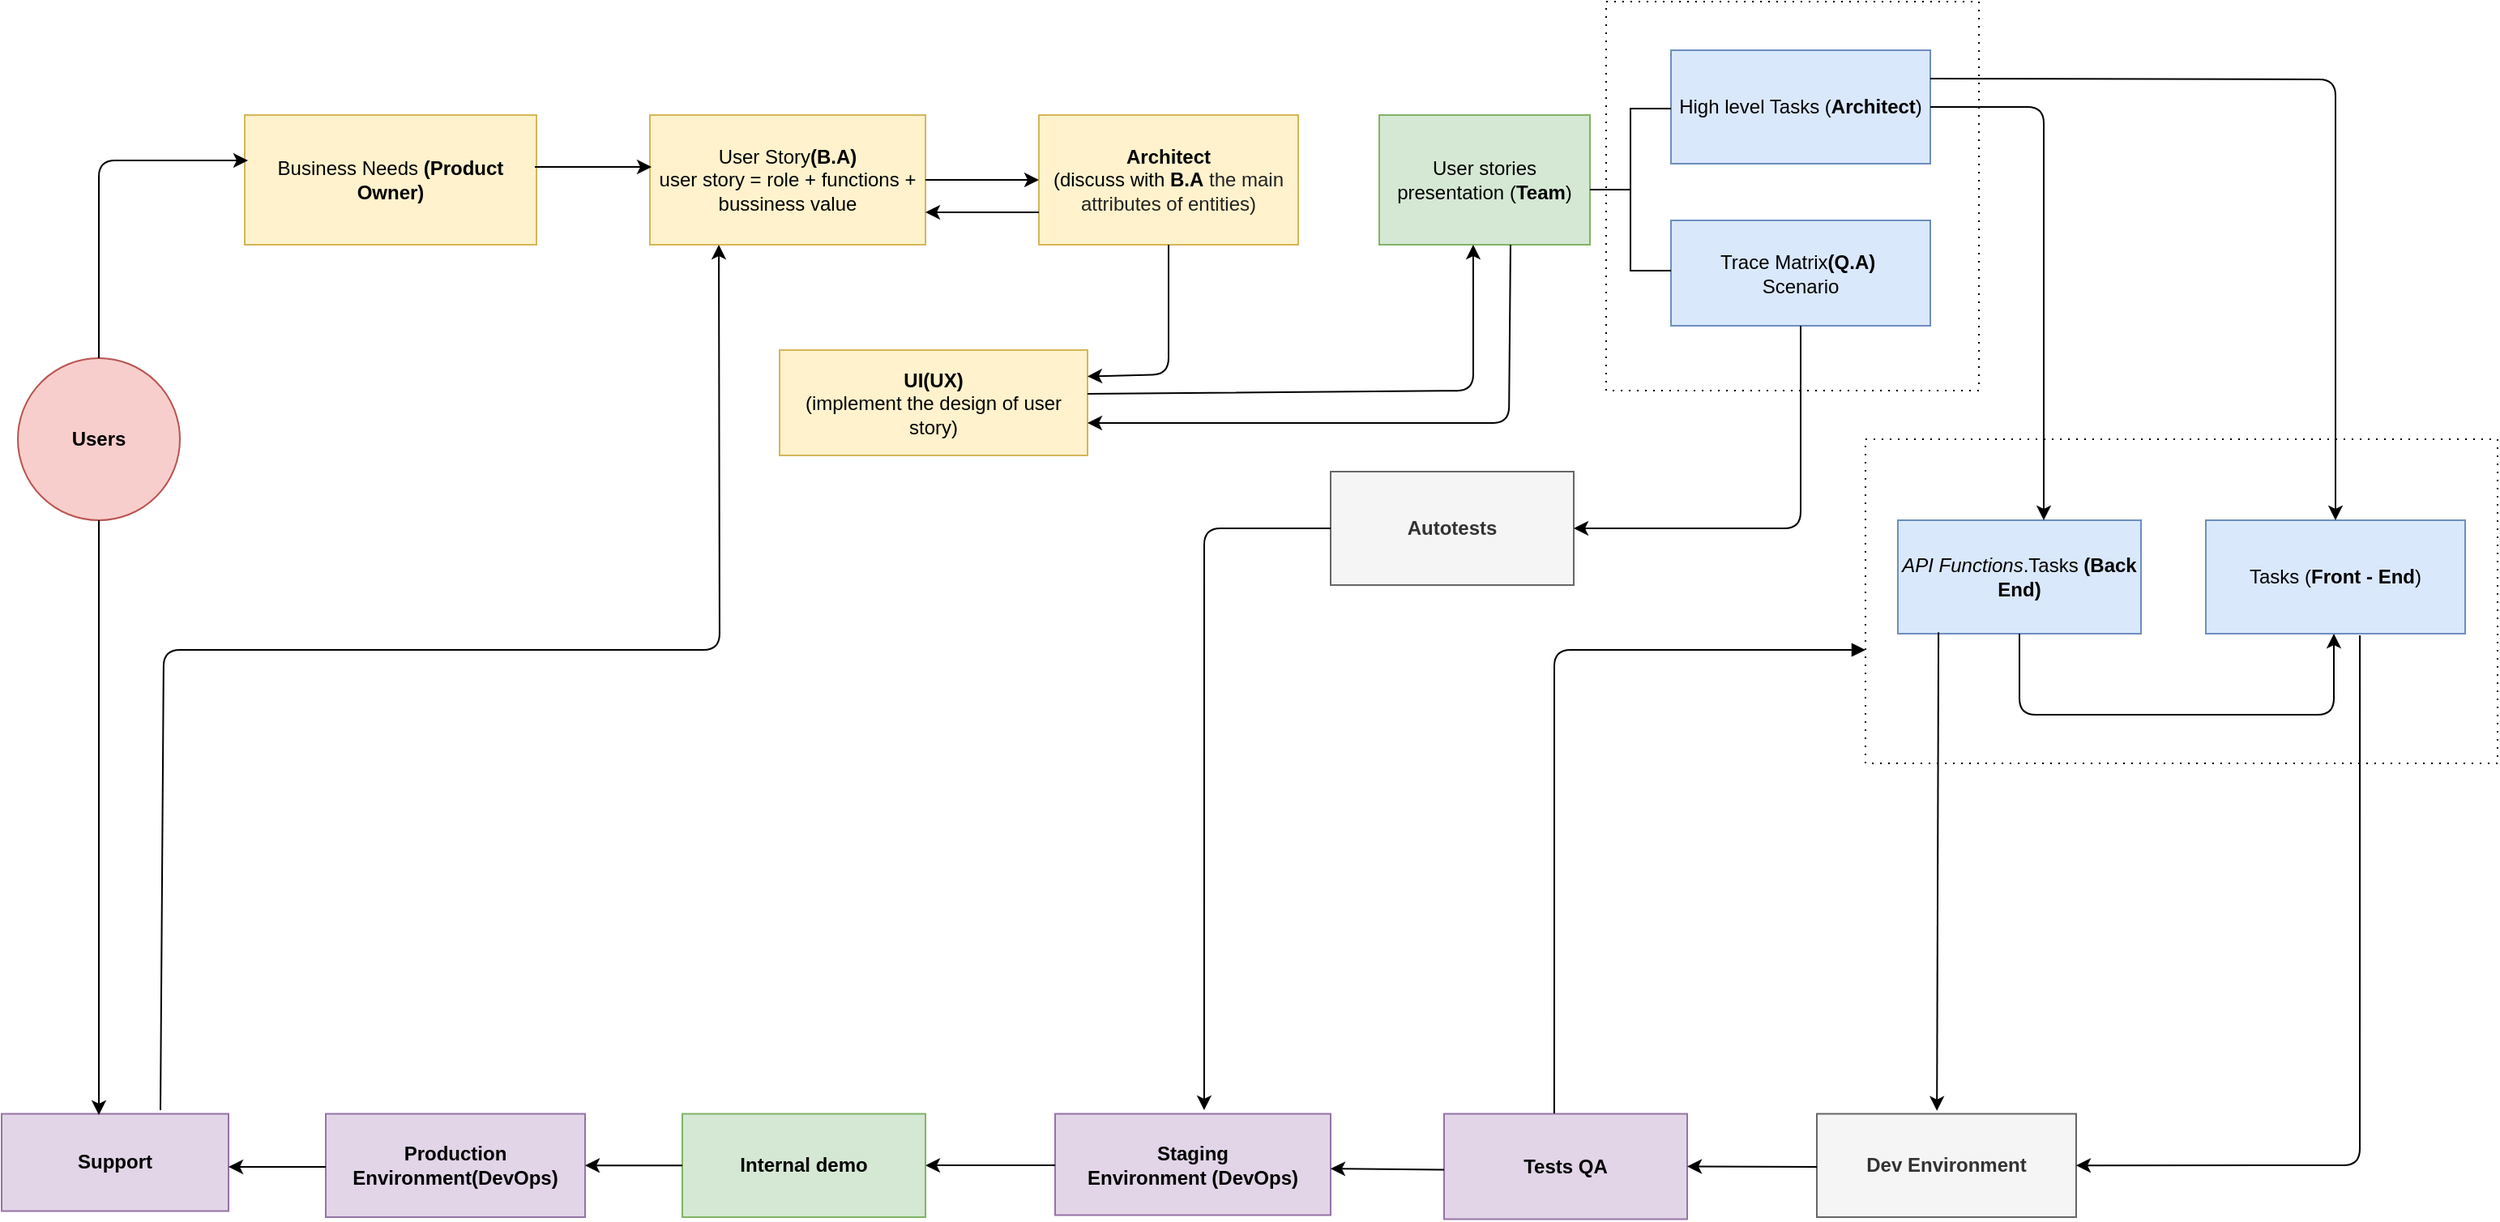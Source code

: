 <mxfile version="12.9.6" type="github">
  <diagram id="qQWEQSTCm0qtHGcmOT5K" name="Page-1">
    <mxGraphModel dx="2013" dy="614" grid="1" gridSize="10" guides="1" tooltips="1" connect="1" arrows="1" fold="1" page="1" pageScale="1" pageWidth="827" pageHeight="1169" math="0" shadow="0">
      <root>
        <mxCell id="0" />
        <mxCell id="1" parent="0" />
        <mxCell id="Z-Pt8cAtSP0C5vZMUfO4-17" value="" style="shape=ext;rounded=0;html=1;whiteSpace=wrap;dashed=1;dashPattern=1 4;" vertex="1" parent="1">
          <mxGeometry x="430" y="430" width="390" height="200" as="geometry" />
        </mxCell>
        <mxCell id="Z-Pt8cAtSP0C5vZMUfO4-9" value="" style="shape=ext;rounded=0;html=1;whiteSpace=wrap;dashed=1;dashPattern=1 4;" vertex="1" parent="1">
          <mxGeometry x="270" y="160" width="230" height="240" as="geometry" />
        </mxCell>
        <mxCell id="fKSy154ImKtxsts-Qh9P-3" value="Business Needs &lt;b&gt;(Product Owner)&lt;/b&gt;" style="rounded=0;whiteSpace=wrap;html=1;fillColor=#fff2cc;strokeColor=#d6b656;" parent="1" vertex="1">
          <mxGeometry x="-570" y="230" width="180" height="80" as="geometry" />
        </mxCell>
        <mxCell id="fKSy154ImKtxsts-Qh9P-4" value="&lt;b&gt;Users&lt;/b&gt;" style="ellipse;whiteSpace=wrap;html=1;aspect=fixed;fillColor=#f8cecc;strokeColor=#b85450;" parent="1" vertex="1">
          <mxGeometry x="-710" y="380" width="100" height="100" as="geometry" />
        </mxCell>
        <mxCell id="fKSy154ImKtxsts-Qh9P-5" value="User Story&lt;b&gt;(B.A)&lt;/b&gt;&lt;br&gt;user story = role + functions + bussiness value" style="rounded=0;whiteSpace=wrap;html=1;fillColor=#fff2cc;strokeColor=#d6b656;" parent="1" vertex="1">
          <mxGeometry x="-320" y="230" width="170" height="80" as="geometry" />
        </mxCell>
        <mxCell id="fKSy154ImKtxsts-Qh9P-6" value="Trace Matrix&lt;b&gt;(Q.A)&lt;/b&gt;&amp;nbsp;&lt;br&gt;Scenario" style="rounded=0;whiteSpace=wrap;html=1;fillColor=#dae8fc;strokeColor=#6c8ebf;" parent="1" vertex="1">
          <mxGeometry x="310" y="295" width="160" height="65" as="geometry" />
        </mxCell>
        <mxCell id="fKSy154ImKtxsts-Qh9P-7" value="&lt;i&gt;API Functions&lt;/i&gt;.Tasks&amp;nbsp;&lt;b&gt;(Back End)&lt;/b&gt;" style="rounded=0;whiteSpace=wrap;html=1;fillColor=#dae8fc;strokeColor=#6c8ebf;" parent="1" vertex="1">
          <mxGeometry x="450" y="480" width="150" height="70" as="geometry" />
        </mxCell>
        <mxCell id="fKSy154ImKtxsts-Qh9P-8" value="&lt;b&gt;Architect&lt;/b&gt;&lt;br&gt;(discuss with&lt;b&gt; B.A&amp;nbsp;&lt;/b&gt;&lt;span style=&quot;color: rgb(34 , 34 , 34) ; font-family: inherit ; text-align: left ; white-space: pre-wrap&quot;&gt;&lt;font style=&quot;font-size: 12px&quot;&gt;the main attributes of entities)&lt;/font&gt;&lt;/span&gt;" style="rounded=0;whiteSpace=wrap;html=1;fillColor=#fff2cc;strokeColor=#d6b656;" parent="1" vertex="1">
          <mxGeometry x="-80" y="230" width="160" height="80" as="geometry" />
        </mxCell>
        <mxCell id="fKSy154ImKtxsts-Qh9P-9" value="Tasks (&lt;b&gt;Front - End&lt;/b&gt;)" style="rounded=0;whiteSpace=wrap;html=1;fillColor=#dae8fc;strokeColor=#6c8ebf;" parent="1" vertex="1">
          <mxGeometry x="640" y="480" width="160" height="70" as="geometry" />
        </mxCell>
        <mxCell id="fKSy154ImKtxsts-Qh9P-11" value="High level Tasks (&lt;b&gt;Architect&lt;/b&gt;)" style="rounded=0;whiteSpace=wrap;html=1;fillColor=#dae8fc;strokeColor=#6c8ebf;" parent="1" vertex="1">
          <mxGeometry x="310" y="190" width="160" height="70" as="geometry" />
        </mxCell>
        <mxCell id="8IddTJkrh0bzfAvgI1gN-1" value="&lt;b&gt;UI(UX)&lt;/b&gt;&lt;br&gt;(implement the design of user story)" style="rounded=0;whiteSpace=wrap;html=1;fillColor=#fff2cc;strokeColor=#d6b656;" parent="1" vertex="1">
          <mxGeometry x="-240" y="375" width="190" height="65" as="geometry" />
        </mxCell>
        <mxCell id="8IddTJkrh0bzfAvgI1gN-2" value="&lt;b&gt;Autotests&lt;/b&gt;" style="rounded=0;whiteSpace=wrap;html=1;fillColor=#f5f5f5;strokeColor=#666666;fontColor=#333333;" parent="1" vertex="1">
          <mxGeometry x="100" y="450" width="150" height="70" as="geometry" />
        </mxCell>
        <mxCell id="8IddTJkrh0bzfAvgI1gN-3" value="&lt;b&gt;Dev Environment&lt;/b&gt;" style="rounded=0;whiteSpace=wrap;html=1;fillColor=#f5f5f5;strokeColor=#666666;fontColor=#333333;" parent="1" vertex="1">
          <mxGeometry x="400" y="846.25" width="160" height="63.75" as="geometry" />
        </mxCell>
        <mxCell id="8IddTJkrh0bzfAvgI1gN-4" value="&lt;b&gt;Tests QA&lt;/b&gt;" style="rounded=0;whiteSpace=wrap;html=1;fillColor=#e1d5e7;strokeColor=#9673a6;" parent="1" vertex="1">
          <mxGeometry x="170" y="846.25" width="150" height="65" as="geometry" />
        </mxCell>
        <mxCell id="8IddTJkrh0bzfAvgI1gN-5" value="&lt;b&gt;Staging Environment&amp;nbsp;(DevOps)&lt;/b&gt;" style="rounded=0;whiteSpace=wrap;html=1;fillColor=#e1d5e7;strokeColor=#9673a6;" parent="1" vertex="1">
          <mxGeometry x="-70" y="846.25" width="170" height="62.5" as="geometry" />
        </mxCell>
        <mxCell id="8IddTJkrh0bzfAvgI1gN-6" value="&lt;b&gt;Support&lt;/b&gt;" style="rounded=0;whiteSpace=wrap;html=1;fillColor=#e1d5e7;strokeColor=#9673a6;" parent="1" vertex="1">
          <mxGeometry x="-720" y="846.25" width="140" height="60" as="geometry" />
        </mxCell>
        <mxCell id="8IddTJkrh0bzfAvgI1gN-9" value="" style="endArrow=classic;html=1;exitX=0.5;exitY=1;exitDx=0;exitDy=0;" parent="1" source="fKSy154ImKtxsts-Qh9P-4" edge="1">
          <mxGeometry width="50" height="50" relative="1" as="geometry">
            <mxPoint x="-660" y="500" as="sourcePoint" />
            <mxPoint x="-660" y="847" as="targetPoint" />
            <Array as="points">
              <mxPoint x="-660" y="680" />
            </Array>
          </mxGeometry>
        </mxCell>
        <mxCell id="8IddTJkrh0bzfAvgI1gN-10" value="" style="endArrow=classic;html=1;exitX=0.5;exitY=0;exitDx=0;exitDy=0;entryX=0.011;entryY=0.35;entryDx=0;entryDy=0;entryPerimeter=0;" parent="1" source="fKSy154ImKtxsts-Qh9P-4" target="fKSy154ImKtxsts-Qh9P-3" edge="1">
          <mxGeometry width="50" height="50" relative="1" as="geometry">
            <mxPoint x="-680" y="310" as="sourcePoint" />
            <mxPoint x="-630" y="260" as="targetPoint" />
            <Array as="points">
              <mxPoint x="-660" y="258" />
            </Array>
          </mxGeometry>
        </mxCell>
        <mxCell id="8IddTJkrh0bzfAvgI1gN-16" value="" style="endArrow=classic;html=1;entryX=0.006;entryY=0.4;entryDx=0;entryDy=0;entryPerimeter=0;" parent="1" target="fKSy154ImKtxsts-Qh9P-5" edge="1">
          <mxGeometry width="50" height="50" relative="1" as="geometry">
            <mxPoint x="-391" y="262" as="sourcePoint" />
            <mxPoint x="-320" y="250" as="targetPoint" />
          </mxGeometry>
        </mxCell>
        <mxCell id="8IddTJkrh0bzfAvgI1gN-21" value="" style="endArrow=classic;html=1;exitX=1;exitY=0.25;exitDx=0;exitDy=0;entryX=0.5;entryY=0;entryDx=0;entryDy=0;" parent="1" source="fKSy154ImKtxsts-Qh9P-11" target="fKSy154ImKtxsts-Qh9P-9" edge="1">
          <mxGeometry width="50" height="50" relative="1" as="geometry">
            <mxPoint x="480" y="930" as="sourcePoint" />
            <mxPoint x="750" y="380" as="targetPoint" />
            <Array as="points">
              <mxPoint x="720" y="208" />
            </Array>
          </mxGeometry>
        </mxCell>
        <mxCell id="8IddTJkrh0bzfAvgI1gN-22" value="" style="endArrow=classic;html=1;exitX=0.5;exitY=1;exitDx=0;exitDy=0;" parent="1" source="fKSy154ImKtxsts-Qh9P-7" edge="1">
          <mxGeometry width="50" height="50" relative="1" as="geometry">
            <mxPoint x="240" y="880" as="sourcePoint" />
            <mxPoint x="719" y="550" as="targetPoint" />
            <Array as="points">
              <mxPoint x="525" y="600" />
              <mxPoint x="719" y="600" />
            </Array>
          </mxGeometry>
        </mxCell>
        <mxCell id="8IddTJkrh0bzfAvgI1gN-24" value="" style="endArrow=classic;html=1;exitX=0.594;exitY=1.014;exitDx=0;exitDy=0;entryX=1;entryY=0.5;entryDx=0;entryDy=0;exitPerimeter=0;" parent="1" source="fKSy154ImKtxsts-Qh9P-9" target="8IddTJkrh0bzfAvgI1gN-3" edge="1">
          <mxGeometry width="50" height="50" relative="1" as="geometry">
            <mxPoint x="727" y="790" as="sourcePoint" />
            <mxPoint x="369.04" y="1132.98" as="targetPoint" />
            <Array as="points">
              <mxPoint x="735" y="878" />
            </Array>
          </mxGeometry>
        </mxCell>
        <mxCell id="8IddTJkrh0bzfAvgI1gN-29" value="" style="endArrow=classic;html=1;" parent="1" edge="1" target="aM0OHVYoXIlKOnUdLLZK-1">
          <mxGeometry width="50" height="50" relative="1" as="geometry">
            <mxPoint x="-70" y="878" as="sourcePoint" />
            <mxPoint x="-240" y="680" as="targetPoint" />
          </mxGeometry>
        </mxCell>
        <mxCell id="TtxxNndmk1KwIUQQzR9P-2" value="" style="endArrow=classic;html=1;exitX=0.5;exitY=1;exitDx=0;exitDy=0;entryX=1;entryY=0.25;entryDx=0;entryDy=0;" parent="1" source="fKSy154ImKtxsts-Qh9P-8" edge="1" target="8IddTJkrh0bzfAvgI1gN-1">
          <mxGeometry width="50" height="50" relative="1" as="geometry">
            <mxPoint x="-60" y="420" as="sourcePoint" />
            <mxPoint x="-148" y="390" as="targetPoint" />
            <Array as="points">
              <mxPoint y="390" />
            </Array>
          </mxGeometry>
        </mxCell>
        <mxCell id="TtxxNndmk1KwIUQQzR9P-4" value="" style="endArrow=classic;html=1;exitX=1;exitY=0.5;exitDx=0;exitDy=0;entryX=0;entryY=0.5;entryDx=0;entryDy=0;" parent="1" source="fKSy154ImKtxsts-Qh9P-5" target="fKSy154ImKtxsts-Qh9P-8" edge="1">
          <mxGeometry width="50" height="50" relative="1" as="geometry">
            <mxPoint x="-130" y="290" as="sourcePoint" />
            <mxPoint x="-80" y="240" as="targetPoint" />
          </mxGeometry>
        </mxCell>
        <mxCell id="aM0OHVYoXIlKOnUdLLZK-1" value="&lt;b&gt;Internal demo&lt;/b&gt;" style="rounded=0;whiteSpace=wrap;html=1;fillColor=#d5e8d4;strokeColor=#82b366;" parent="1" vertex="1">
          <mxGeometry x="-300" y="846.25" width="150" height="63.75" as="geometry" />
        </mxCell>
        <mxCell id="aM0OHVYoXIlKOnUdLLZK-2" value="" style="endArrow=classic;html=1;entryX=0.463;entryY=-0.029;entryDx=0;entryDy=0;entryPerimeter=0;exitX=0.167;exitY=0.988;exitDx=0;exitDy=0;exitPerimeter=0;" parent="1" target="8IddTJkrh0bzfAvgI1gN-3" edge="1" source="fKSy154ImKtxsts-Qh9P-7">
          <mxGeometry width="50" height="50" relative="1" as="geometry">
            <mxPoint x="300" y="760" as="sourcePoint" />
            <mxPoint x="300.08" y="1090" as="targetPoint" />
          </mxGeometry>
        </mxCell>
        <mxCell id="aM0OHVYoXIlKOnUdLLZK-4" value="User stories presentation (&lt;b&gt;Team&lt;/b&gt;)" style="rounded=0;whiteSpace=wrap;html=1;fillColor=#d5e8d4;strokeColor=#82b366;" parent="1" vertex="1">
          <mxGeometry x="130" y="230" width="130" height="80" as="geometry" />
        </mxCell>
        <mxCell id="aM0OHVYoXIlKOnUdLLZK-5" value="" style="endArrow=classic;html=1;entryX=0.446;entryY=1;entryDx=0;entryDy=0;entryPerimeter=0;exitX=1;exitY=0.415;exitDx=0;exitDy=0;exitPerimeter=0;" parent="1" source="8IddTJkrh0bzfAvgI1gN-1" target="aM0OHVYoXIlKOnUdLLZK-4" edge="1">
          <mxGeometry width="50" height="50" relative="1" as="geometry">
            <mxPoint x="-50" y="410" as="sourcePoint" />
            <mxPoint x="140" y="170" as="targetPoint" />
            <Array as="points">
              <mxPoint x="188" y="400" />
            </Array>
          </mxGeometry>
        </mxCell>
        <mxCell id="Z-Pt8cAtSP0C5vZMUfO4-1" value="" style="endArrow=classic;html=1;exitX=0;exitY=0.75;exitDx=0;exitDy=0;entryX=1;entryY=0.75;entryDx=0;entryDy=0;" edge="1" parent="1" source="fKSy154ImKtxsts-Qh9P-8" target="fKSy154ImKtxsts-Qh9P-5">
          <mxGeometry width="50" height="50" relative="1" as="geometry">
            <mxPoint x="-140" y="350" as="sourcePoint" />
            <mxPoint x="-90" y="300" as="targetPoint" />
          </mxGeometry>
        </mxCell>
        <mxCell id="Z-Pt8cAtSP0C5vZMUfO4-6" style="edgeStyle=orthogonalEdgeStyle;rounded=0;orthogonalLoop=1;jettySize=auto;html=1;exitX=1;exitY=0;exitDx=0;exitDy=0;exitPerimeter=0;" edge="1" parent="1" source="Z-Pt8cAtSP0C5vZMUfO4-4" target="fKSy154ImKtxsts-Qh9P-11">
          <mxGeometry relative="1" as="geometry">
            <mxPoint x="450" y="230" as="targetPoint" />
            <Array as="points">
              <mxPoint x="310" y="225" />
            </Array>
          </mxGeometry>
        </mxCell>
        <mxCell id="Z-Pt8cAtSP0C5vZMUfO4-4" value="" style="strokeWidth=1;html=1;shape=mxgraph.flowchart.annotation_2;align=left;labelPosition=right;pointerEvents=1;" vertex="1" parent="1">
          <mxGeometry x="260" y="226" width="50" height="100" as="geometry" />
        </mxCell>
        <mxCell id="Z-Pt8cAtSP0C5vZMUfO4-8" value="" style="endArrow=classic;html=1;entryX=0.541;entryY=-0.036;entryDx=0;entryDy=0;entryPerimeter=0;exitX=0;exitY=0.5;exitDx=0;exitDy=0;" edge="1" parent="1" source="8IddTJkrh0bzfAvgI1gN-2" target="8IddTJkrh0bzfAvgI1gN-5">
          <mxGeometry width="50" height="50" relative="1" as="geometry">
            <mxPoint x="98" y="570" as="sourcePoint" />
            <mxPoint x="190" y="560" as="targetPoint" />
            <Array as="points">
              <mxPoint x="22" y="485" />
            </Array>
          </mxGeometry>
        </mxCell>
        <mxCell id="Z-Pt8cAtSP0C5vZMUfO4-10" value="" style="endArrow=classic;html=1;exitX=0.5;exitY=1;exitDx=0;exitDy=0;entryX=1;entryY=0.5;entryDx=0;entryDy=0;" edge="1" parent="1" source="fKSy154ImKtxsts-Qh9P-6" target="8IddTJkrh0bzfAvgI1gN-2">
          <mxGeometry width="50" height="50" relative="1" as="geometry">
            <mxPoint x="250" y="500" as="sourcePoint" />
            <mxPoint x="253" y="570" as="targetPoint" />
            <Array as="points">
              <mxPoint x="390" y="485" />
            </Array>
          </mxGeometry>
        </mxCell>
        <mxCell id="Z-Pt8cAtSP0C5vZMUfO4-13" value="" style="endArrow=classic;html=1;entryX=0.25;entryY=1;entryDx=0;entryDy=0;exitX=0.7;exitY=-0.037;exitDx=0;exitDy=0;exitPerimeter=0;" edge="1" parent="1" source="8IddTJkrh0bzfAvgI1gN-6" target="fKSy154ImKtxsts-Qh9P-5">
          <mxGeometry width="50" height="50" relative="1" as="geometry">
            <mxPoint x="-620" y="840" as="sourcePoint" />
            <mxPoint x="-400" y="410" as="targetPoint" />
            <Array as="points">
              <mxPoint x="-620" y="560" />
              <mxPoint x="-277" y="560" />
            </Array>
          </mxGeometry>
        </mxCell>
        <mxCell id="Z-Pt8cAtSP0C5vZMUfO4-14" value="&lt;b&gt;Production Environment(DevOps)&lt;/b&gt;" style="rounded=0;whiteSpace=wrap;html=1;fillColor=#e1d5e7;strokeColor=#9673a6;" vertex="1" parent="1">
          <mxGeometry x="-520" y="846.25" width="160" height="63.75" as="geometry" />
        </mxCell>
        <mxCell id="Z-Pt8cAtSP0C5vZMUfO4-16" value="" style="endArrow=classic;html=1;exitX=1;exitY=0.5;exitDx=0;exitDy=0;entryX=0.6;entryY=0;entryDx=0;entryDy=0;entryPerimeter=0;" edge="1" parent="1" source="fKSy154ImKtxsts-Qh9P-11" target="fKSy154ImKtxsts-Qh9P-7">
          <mxGeometry width="50" height="50" relative="1" as="geometry">
            <mxPoint x="540" y="340" as="sourcePoint" />
            <mxPoint x="540" y="440" as="targetPoint" />
            <Array as="points">
              <mxPoint x="540" y="225" />
            </Array>
          </mxGeometry>
        </mxCell>
        <mxCell id="Z-Pt8cAtSP0C5vZMUfO4-19" value="" style="endArrow=block;endFill=1;endSize=6;html=1;strokeWidth=1;exitX=0.453;exitY=-0.004;exitDx=0;exitDy=0;exitPerimeter=0;entryX=0;entryY=0.65;entryDx=0;entryDy=0;entryPerimeter=0;" edge="1" parent="1" source="8IddTJkrh0bzfAvgI1gN-4" target="Z-Pt8cAtSP0C5vZMUfO4-17">
          <mxGeometry width="100" relative="1" as="geometry">
            <mxPoint x="510" y="790" as="sourcePoint" />
            <mxPoint x="610" y="790" as="targetPoint" />
            <Array as="points">
              <mxPoint x="238" y="760" />
              <mxPoint x="238" y="560" />
            </Array>
          </mxGeometry>
        </mxCell>
        <mxCell id="Z-Pt8cAtSP0C5vZMUfO4-21" value="" style="endArrow=classic;html=1;strokeWidth=1;entryX=1;entryY=0.5;entryDx=0;entryDy=0;" edge="1" parent="1" target="8IddTJkrh0bzfAvgI1gN-4">
          <mxGeometry width="50" height="50" relative="1" as="geometry">
            <mxPoint x="400" y="879" as="sourcePoint" />
            <mxPoint x="310" y="875" as="targetPoint" />
          </mxGeometry>
        </mxCell>
        <mxCell id="Z-Pt8cAtSP0C5vZMUfO4-24" value="" style="endArrow=classic;html=1;strokeWidth=1;exitX=0;exitY=0.5;exitDx=0;exitDy=0;" edge="1" parent="1">
          <mxGeometry width="50" height="50" relative="1" as="geometry">
            <mxPoint x="170" y="880.75" as="sourcePoint" />
            <mxPoint x="100" y="880.102" as="targetPoint" />
          </mxGeometry>
        </mxCell>
        <mxCell id="Z-Pt8cAtSP0C5vZMUfO4-25" value="" style="endArrow=classic;html=1;strokeWidth=1;exitX=0;exitY=0.5;exitDx=0;exitDy=0;entryX=1;entryY=0.5;entryDx=0;entryDy=0;" edge="1" parent="1" source="aM0OHVYoXIlKOnUdLLZK-1" target="Z-Pt8cAtSP0C5vZMUfO4-14">
          <mxGeometry width="50" height="50" relative="1" as="geometry">
            <mxPoint x="-360" y="800" as="sourcePoint" />
            <mxPoint x="-310" y="750" as="targetPoint" />
          </mxGeometry>
        </mxCell>
        <mxCell id="Z-Pt8cAtSP0C5vZMUfO4-26" value="" style="endArrow=classic;html=1;strokeWidth=1;" edge="1" parent="1">
          <mxGeometry width="50" height="50" relative="1" as="geometry">
            <mxPoint x="-520" y="879" as="sourcePoint" />
            <mxPoint x="-580" y="879" as="targetPoint" />
          </mxGeometry>
        </mxCell>
        <mxCell id="Z-Pt8cAtSP0C5vZMUfO4-28" value="" style="endArrow=classic;html=1;strokeWidth=1;exitX=0.623;exitY=1;exitDx=0;exitDy=0;exitPerimeter=0;" edge="1" parent="1" source="aM0OHVYoXIlKOnUdLLZK-4">
          <mxGeometry width="50" height="50" relative="1" as="geometry">
            <mxPoint x="20" y="390" as="sourcePoint" />
            <mxPoint x="-50" y="420" as="targetPoint" />
            <Array as="points">
              <mxPoint x="210" y="420" />
            </Array>
          </mxGeometry>
        </mxCell>
      </root>
    </mxGraphModel>
  </diagram>
</mxfile>
